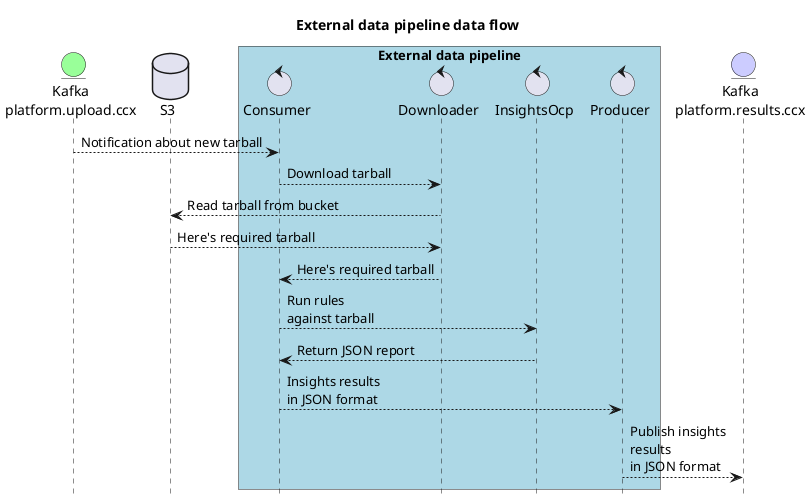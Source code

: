 @startuml
hide footbox
title External data pipeline data flow

entity "Kafka\nplatform.upload.ccx" as kafka1 #99ff99
database S3
box "External data pipeline" #LightBlue
    control Consumer
    control Downloader
    control InsightsOcp
    control Producer
end box
entity "Kafka\nplatform.results.ccx" as kafka2 #ccccff

kafka1 --> Consumer : Notification about new tarball
Consumer --> Downloader : Download tarball
Downloader --> S3 : Read tarball from bucket
S3 --> Downloader : Here's required tarball
Downloader --> Consumer : Here's required tarball
Consumer --> InsightsOcp : Run rules\nagainst tarball
InsightsOcp --> Consumer : Return JSON report
Consumer --> Producer : Insights results\nin JSON format
Producer --> kafka2 : Publish insights\nresults\nin JSON format

@enduml
